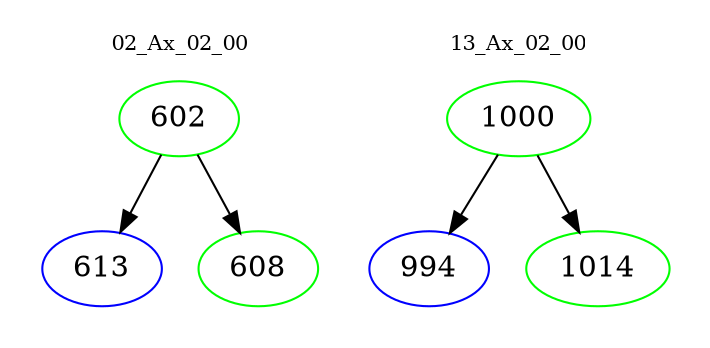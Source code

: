 digraph{
subgraph cluster_0 {
color = white
label = "02_Ax_02_00";
fontsize=10;
T0_602 [label="602", color="green"]
T0_602 -> T0_613 [color="black"]
T0_613 [label="613", color="blue"]
T0_602 -> T0_608 [color="black"]
T0_608 [label="608", color="green"]
}
subgraph cluster_1 {
color = white
label = "13_Ax_02_00";
fontsize=10;
T1_1000 [label="1000", color="green"]
T1_1000 -> T1_994 [color="black"]
T1_994 [label="994", color="blue"]
T1_1000 -> T1_1014 [color="black"]
T1_1014 [label="1014", color="green"]
}
}
